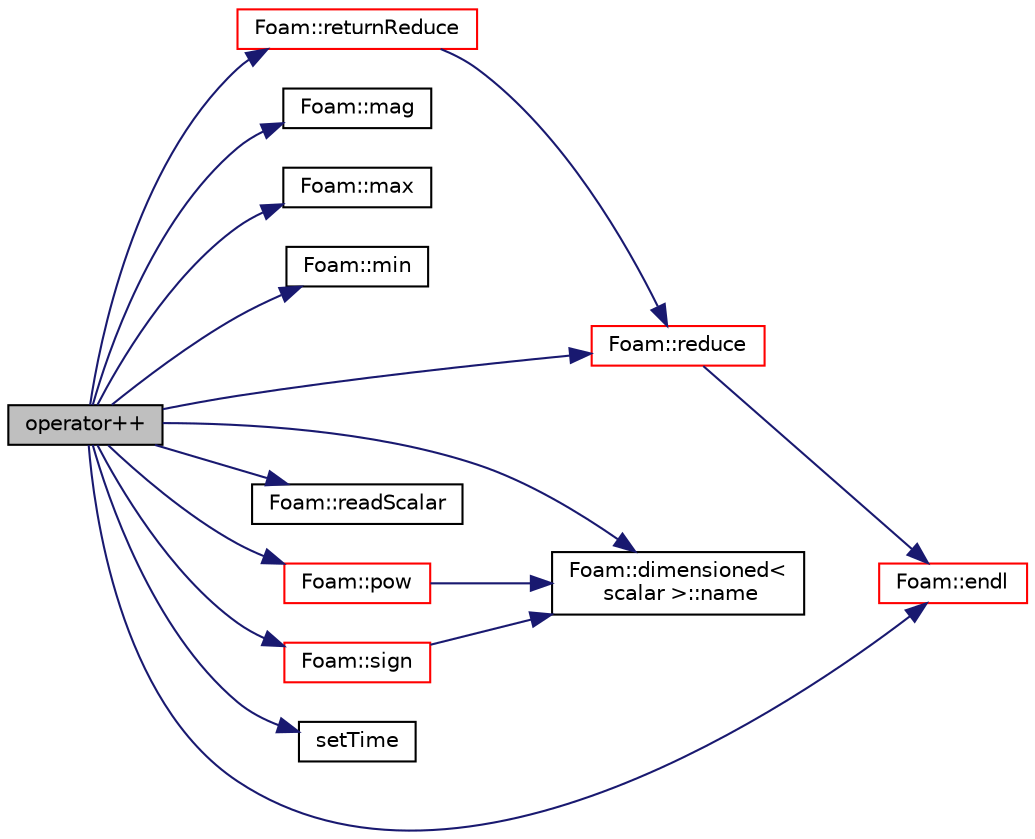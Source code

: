 digraph "operator++"
{
  bgcolor="transparent";
  edge [fontname="Helvetica",fontsize="10",labelfontname="Helvetica",labelfontsize="10"];
  node [fontname="Helvetica",fontsize="10",shape=record];
  rankdir="LR";
  Node36059 [label="operator++",height=0.2,width=0.4,color="black", fillcolor="grey75", style="filled", fontcolor="black"];
  Node36059 -> Node36060 [color="midnightblue",fontsize="10",style="solid",fontname="Helvetica"];
  Node36060 [label="Foam::endl",height=0.2,width=0.4,color="red",URL="$a21851.html#a2db8fe02a0d3909e9351bb4275b23ce4",tooltip="Add newline and flush stream. "];
  Node36059 -> Node36062 [color="midnightblue",fontsize="10",style="solid",fontname="Helvetica"];
  Node36062 [label="Foam::mag",height=0.2,width=0.4,color="black",URL="$a21851.html#a929da2a3fdcf3dacbbe0487d3a330dae"];
  Node36059 -> Node36063 [color="midnightblue",fontsize="10",style="solid",fontname="Helvetica"];
  Node36063 [label="Foam::max",height=0.2,width=0.4,color="black",URL="$a21851.html#ac993e906cf2774ae77e666bc24e81733"];
  Node36059 -> Node36064 [color="midnightblue",fontsize="10",style="solid",fontname="Helvetica"];
  Node36064 [label="Foam::min",height=0.2,width=0.4,color="black",URL="$a21851.html#a253e112ad2d56d96230ff39ea7f442dc"];
  Node36059 -> Node36065 [color="midnightblue",fontsize="10",style="solid",fontname="Helvetica"];
  Node36065 [label="Foam::dimensioned\<\l scalar \>::name",height=0.2,width=0.4,color="black",URL="$a27473.html#ade4113569ef0db70665fded275a5e38e",tooltip="Return const reference to name. "];
  Node36059 -> Node36066 [color="midnightblue",fontsize="10",style="solid",fontname="Helvetica"];
  Node36066 [label="Foam::pow",height=0.2,width=0.4,color="red",URL="$a21851.html#a7500c8e9d27a442adc75e287de074c7c"];
  Node36066 -> Node36065 [color="midnightblue",fontsize="10",style="solid",fontname="Helvetica"];
  Node36059 -> Node36069 [color="midnightblue",fontsize="10",style="solid",fontname="Helvetica"];
  Node36069 [label="Foam::readScalar",height=0.2,width=0.4,color="black",URL="$a21851.html#a828d57f6d9b9806c086a3f840a147115",tooltip="Read whole of buf as a scalar. Return true if succesful. "];
  Node36059 -> Node36070 [color="midnightblue",fontsize="10",style="solid",fontname="Helvetica"];
  Node36070 [label="Foam::reduce",height=0.2,width=0.4,color="red",URL="$a21851.html#a7ffd6af4acc2eb9ba72ee296b5ecda23"];
  Node36070 -> Node36060 [color="midnightblue",fontsize="10",style="solid",fontname="Helvetica"];
  Node36059 -> Node36083 [color="midnightblue",fontsize="10",style="solid",fontname="Helvetica"];
  Node36083 [label="Foam::returnReduce",height=0.2,width=0.4,color="red",URL="$a21851.html#a8d528a67d2a9c6fe4fb94bc86872624b"];
  Node36083 -> Node36070 [color="midnightblue",fontsize="10",style="solid",fontname="Helvetica"];
  Node36059 -> Node36087 [color="midnightblue",fontsize="10",style="solid",fontname="Helvetica"];
  Node36087 [label="setTime",height=0.2,width=0.4,color="black",URL="$a19868.html#a816df966b520a602e15efe7f91d6110a"];
  Node36059 -> Node36088 [color="midnightblue",fontsize="10",style="solid",fontname="Helvetica"];
  Node36088 [label="Foam::sign",height=0.2,width=0.4,color="red",URL="$a21851.html#a221fd301d6c49c5bd4a6c0f5ccb893b2"];
  Node36088 -> Node36065 [color="midnightblue",fontsize="10",style="solid",fontname="Helvetica"];
}
